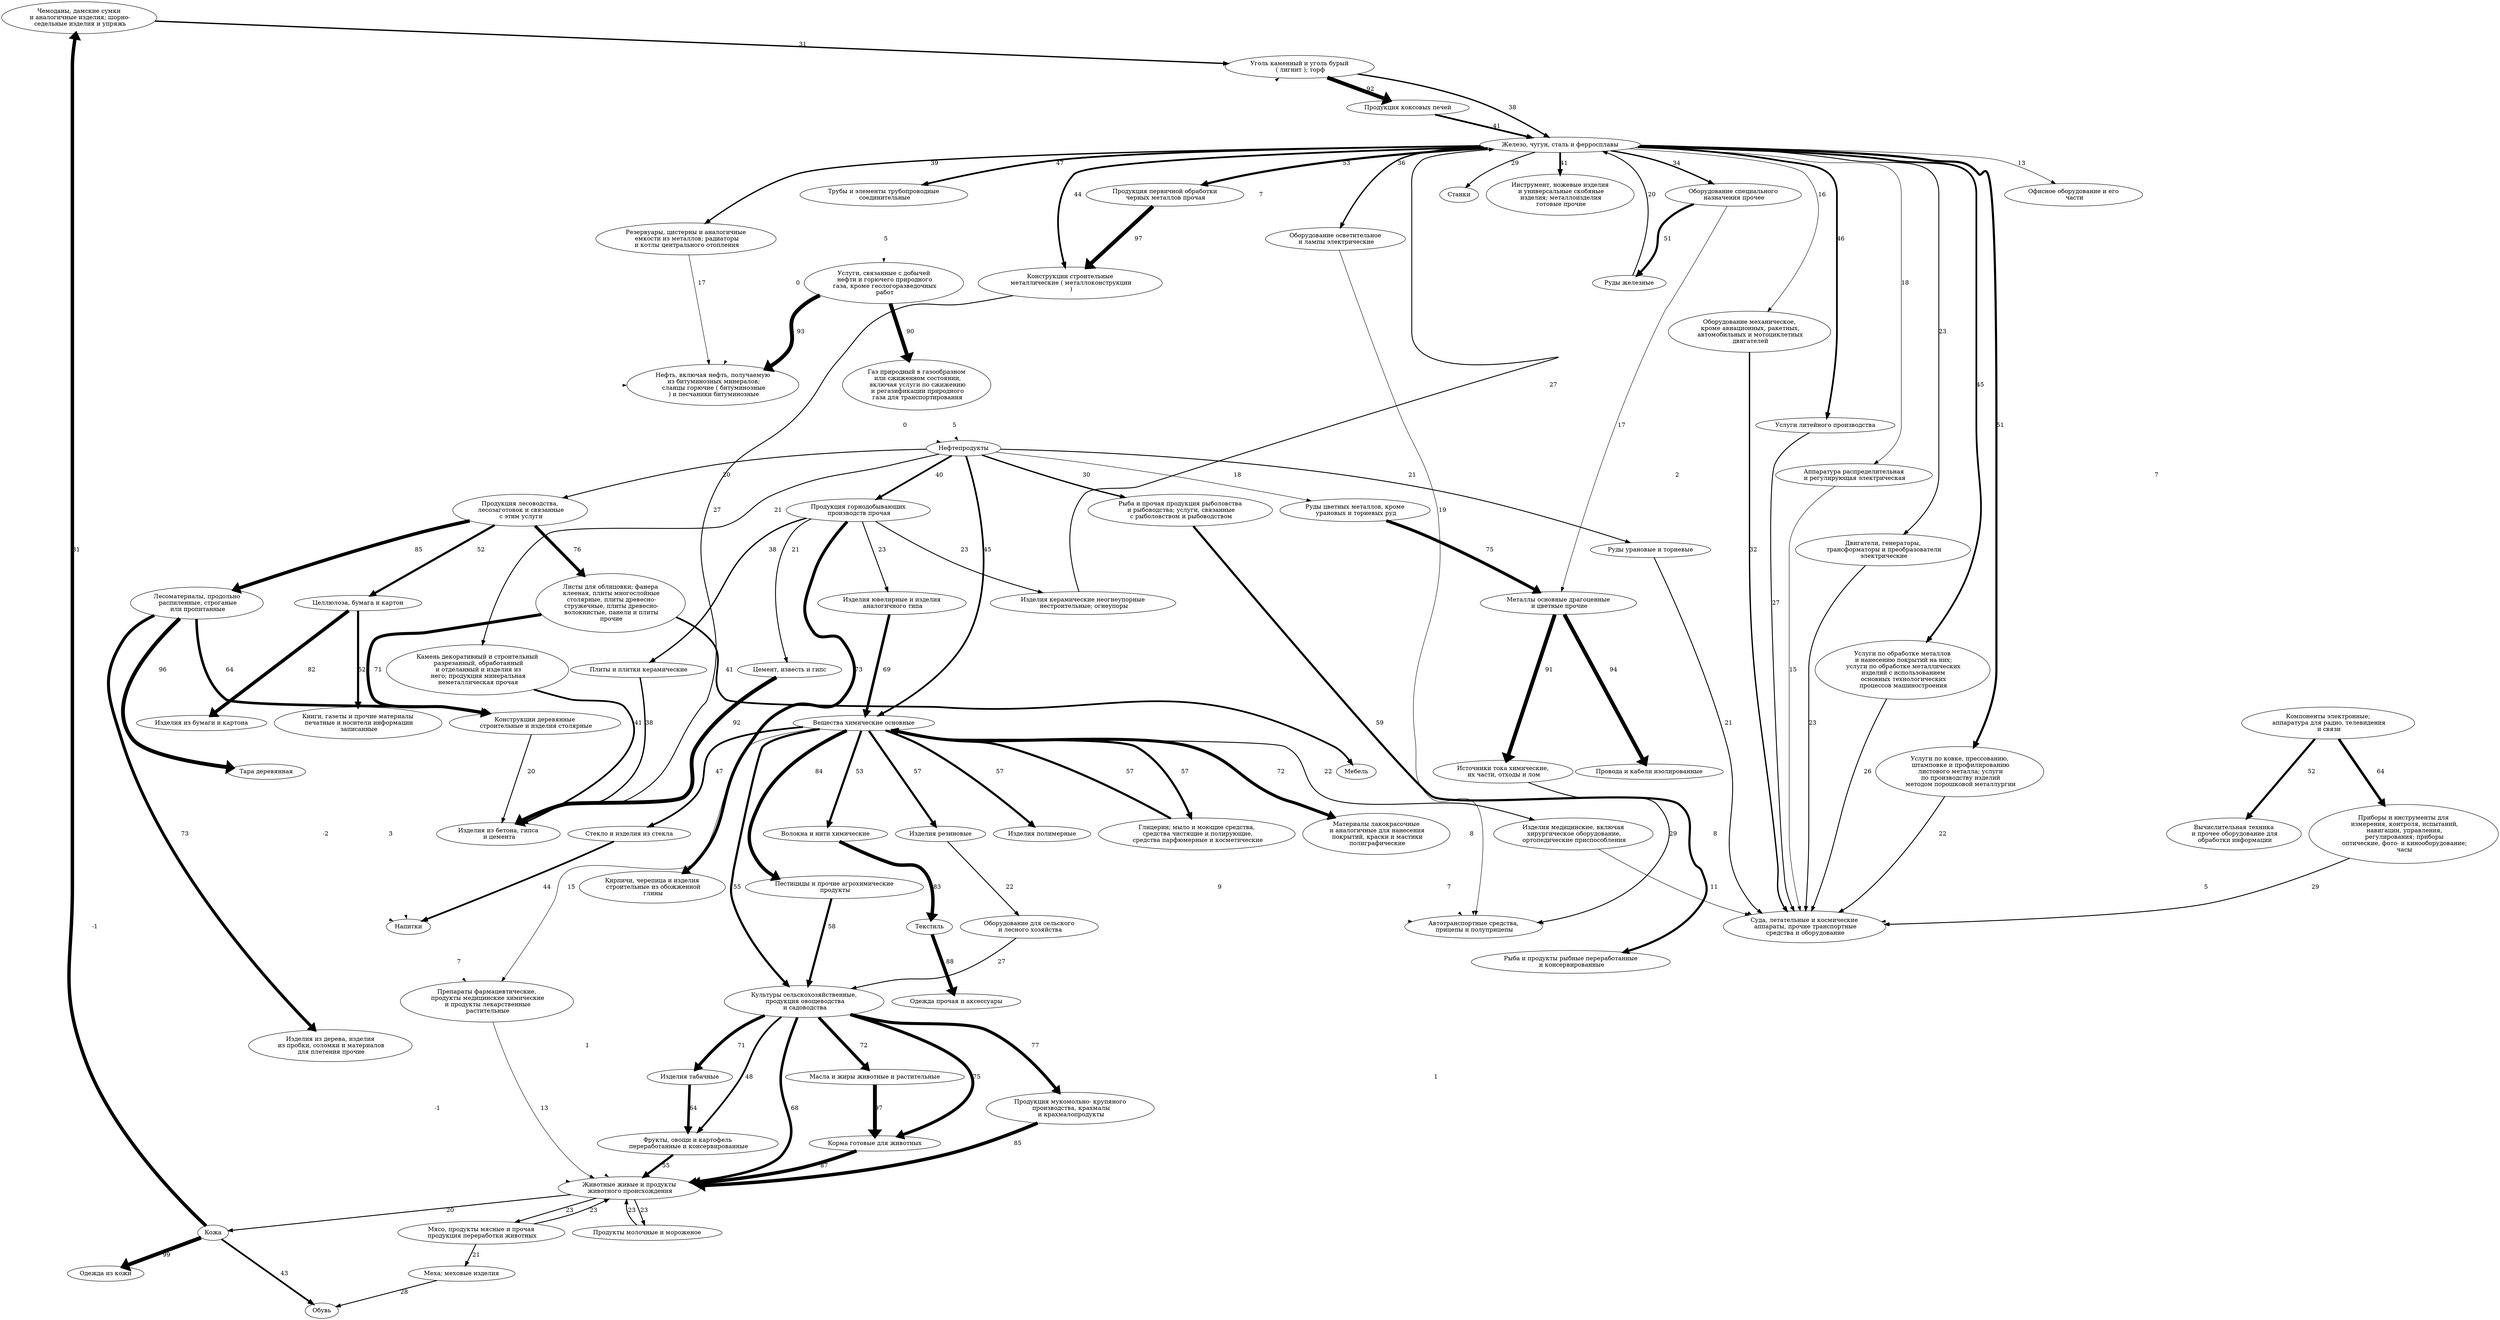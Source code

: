 digraph a {
	"Чемоданы, дамские сумки
 и аналогичные изделия; шорно-
 седельные изделия и упряжь" -> "Уголь каменный и уголь бурый
 ( лигнит ); торф" [label="31", penwidth="3"];
	"Оборудование осветительное
 и лампы электрические" -> "Автотранспортные средства,
 прицепы и полуприцепы" [label="19", penwidth="1"];
	"Изделия табачные" -> "Фрукты, овощи и картофель
 переработанные и консервированные" [label="64", penwidth="6"];
	"Изделия резиновые" -> "Автотранспортные средства,
 прицепы и полуприцепы" [label="9", penwidth="0"];
	"Изделия резиновые" -> "Оборудование для сельского
 и лесного хозяйства" [label="22", penwidth="2"];
	"Животные живые и продукты
 животного происхождения" -> "Мясо, продукты мясные и прочая
 продукция переработки животных" [label="23", penwidth="2"];
	"Животные живые и продукты
 животного происхождения" -> "Продукты молочные и мороженое" [label="23", penwidth="2"];
	"Животные живые и продукты
 животного происхождения" -> "Кожа" [label="20", penwidth="2"];
	"Нефть, включая нефть, получаемую
 из битуминозных минералов;
 сланцы горючие ( битуминозные
 ) и песчаники битуминозные" -> "Нефтепродукты" [label="0", penwidth="0"];
	"Глицерин; мыло и моющие средства,
 средства чистящие и полирующие,
 средства парфюмерные и косметические" -> "Вещества химические основные" [label="57", penwidth="5"];
	"Тара деревянная" -> "Напитки" [label="-2", penwidth="0"];
	"Пестициды и прочие агрохимические
 продукты" -> "Культуры сельскохозяйственные,
 продукция овощеводства
 и садоводства" [label="58", penwidth="5"];
	"Конструкции строительные
 металлические ( металлоконструкции
 )" -> "Изделия из бетона, гипса
 и цемента" [label="27", penwidth="2"];
	"Металлы основные драгоценные
 и цветные прочие" -> "Источники тока химические,
 их части, отходы и лом" [label="91", penwidth="9"];
	"Металлы основные драгоценные
 и цветные прочие" -> "Провода и кабели изолированные" [label="94", penwidth="9"];
	"Целлюлоза, бумага и картон" -> "Книги, газеты и прочие материалы
 печатные и носители информации
 записанные" [label="52", penwidth="5"];
	"Целлюлоза, бумага и картон" -> "Изделия из бумаги и картона" [label="82", penwidth="8"];
	"Руды урановые и ториевые" -> "Суда, летательные и космические
 аппараты, прочие транспортные
 средства и оборудование" [label="21", penwidth="2"];
	"Железо, чугун, сталь и ферросплавы" -> "Оборудование осветительное
 и лампы электрические" [label="36", penwidth="3"];
	"Железо, чугун, сталь и ферросплавы" -> "Офисное оборудование и его
 части" [label="13", penwidth="1"];
	"Железо, чугун, сталь и ферросплавы" -> "Конструкции строительные
 металлические ( металлоконструкции
 )" [label="44", penwidth="4"];
	"Железо, чугун, сталь и ферросплавы" -> "Суда, летательные и космические
 аппараты, прочие транспортные
 средства и оборудование" [label="7", penwidth="0"];
	"Железо, чугун, сталь и ферросплавы" -> "Оборудование механическое,
 кроме авиационных, ракетных,
 автомобильных и мотоциклетных
 двигателей" [label="16", penwidth="1"];
	"Железо, чугун, сталь и ферросплавы" -> "Продукция первичной обработки
 черных металлов прочая" [label="53", penwidth="5"];
	"Железо, чугун, сталь и ферросплавы" -> "Услуги литейного производства" [label="46", penwidth="4"];
	"Железо, чугун, сталь и ферросплавы" -> "Резервуары, цистерны и аналогичные
 емкости из металлов; радиаторы
 и котлы центрального отопления" [label="39", penwidth="3"];
	"Железо, чугун, сталь и ферросплавы" -> "Трубы и элементы трубопроводные
 соединительные" [label="47", penwidth="4"];
	"Железо, чугун, сталь и ферросплавы" -> "Автотранспортные средства,
 прицепы и полуприцепы" [label="2", penwidth="0"];
	"Железо, чугун, сталь и ферросплавы" -> "Аппаратура распределительная
 и регулирующая электрическая" [label="18", penwidth="1"];
	"Железо, чугун, сталь и ферросплавы" -> "Оборудование специального
 назначения прочее" [label="34", penwidth="3"];
	"Железо, чугун, сталь и ферросплавы" -> "Двигатели, генераторы,
 трансформаторы и преобразователи
 электрические" [label="23", penwidth="2"];
	"Железо, чугун, сталь и ферросплавы" -> "Услуги по обработке металлов
 и нанесению покрытий на них;
 услуги по обработке металлических
 изделий с использованием
 основных технологических
 процессов машиностроения" [label="45", penwidth="4"];
	"Железо, чугун, сталь и ферросплавы" -> "Станки" [label="29", penwidth="2"];
	"Железо, чугун, сталь и ферросплавы" -> "Инструмент, ножевые изделия
 и универсальные скобяные
 изделия; металлоизделия
 готовые прочие" [label="41", penwidth="4"];
	"Железо, чугун, сталь и ферросплавы" -> "Услуги по ковке, прессованию,
 штамповке и профилированию
 листового металла; услуги
 по производству изделий
 методом порошковой металлургии" [label="51", penwidth="5"];
	"Мебель" -> "Автотранспортные средства,
 прицепы и полуприцепы" [label="8", penwidth="0"];
	"Плиты и плитки керамические" -> "Изделия из бетона, гипса
 и цемента" [label="38", penwidth="3"];
	"Оборудование механическое,
 кроме авиационных, ракетных,
 автомобильных и мотоциклетных
 двигателей" -> "Суда, летательные и космические
 аппараты, прочие транспортные
 средства и оборудование" [label="32", penwidth="3"];
	"Приборы и инструменты для
 измерения, контроля, испытаний,
 навигации, управления,
 регулирования; приборы
 оптические, фото- и кинооборудование;
 часы" -> "Суда, летательные и космические
 аппараты, прочие транспортные
 средства и оборудование" [label="29", penwidth="2"];
	"Продукция первичной обработки
 черных металлов прочая" -> "Конструкции строительные
 металлические ( металлоконструкции
 )" [label="97", penwidth="9"];
	"Услуги литейного производства" -> "Суда, летательные и космические
 аппараты, прочие транспортные
 средства и оборудование" [label="27", penwidth="2"];
	"Руды железные" -> "Железо, чугун, сталь и ферросплавы" [label="20", penwidth="2"];
	"Рыба и продукты рыбные переработанные
 и консервированные" -> "Животные живые и продукты
 животного происхождения" [label="1", penwidth="0"];
	"Резервуары, цистерны и аналогичные
 емкости из металлов; радиаторы
 и котлы центрального отопления" -> "Нефть, включая нефть, получаемую
 из битуминозных минералов;
 сланцы горючие ( битуминозные
 ) и песчаники битуминозные" [label="17", penwidth="1"];
	"Компоненты электронные;
 аппаратура для радио, телевидения
 и связи" -> "Приборы и инструменты для
 измерения, контроля, испытаний,
 навигации, управления,
 регулирования; приборы
 оптические, фото- и кинооборудование;
 часы" [label="64", penwidth="6"];
	"Компоненты электронные;
 аппаратура для радио, телевидения
 и связи" -> "Вычислительная техника
 и прочее оборудование для
 обработки информации" [label="52", penwidth="5"];
	"Трубы и элементы трубопроводные
 соединительные" -> "Нефть, включая нефть, получаемую
 из битуминозных минералов;
 сланцы горючие ( битуминозные
 ) и песчаники битуминозные" [label="0", penwidth="0"];
	"Трубы и элементы трубопроводные
 соединительные" -> "Услуги, связанные с добычей
 нефти и горючего природного
 газа, кроме геологоразведочных
 работ" [label="5", penwidth="0"];
	"Мясо, продукты мясные и прочая
 продукция переработки животных" -> "Животные живые и продукты
 животного происхождения" [label="23", penwidth="2"];
	"Мясо, продукты мясные и прочая
 продукция переработки животных" -> "Меха; меховые изделия" [label="21", penwidth="2"];
	"Оборудование для сельского
 и лесного хозяйства" -> "Культуры сельскохозяйственные,
 продукция овощеводства
 и садоводства" [label="27", penwidth="2"];
	"Камень декоративный и строительный
 разрезанный, обработанный
 и отделанный и изделия из
 него; продукция минеральная
 неметаллическая прочая" -> "Изделия из бетона, гипса
 и цемента" [label="41", penwidth="4"];
	"Аппаратура распределительная
 и регулирующая электрическая" -> "Суда, летательные и космические
 аппараты, прочие транспортные
 средства и оборудование" [label="15", penwidth="1"];
	"Руды цветных металлов, кроме
 урановых и ториевых руд" -> "Металлы основные драгоценные
 и цветные прочие" [label="75", penwidth="7"];
	"Изделия из дерева, изделия
 из пробки, соломки и материалов
 для плетения прочие" -> "Животные живые и продукты
 животного происхождения" [label="-1", penwidth="0"];
	"Нефтепродукты" -> "Руды урановые и ториевые" [label="21", penwidth="2"];
	"Нефтепродукты" -> "Камень декоративный и строительный
 разрезанный, обработанный
 и отделанный и изделия из
 него; продукция минеральная
 неметаллическая прочая" [label="21", penwidth="2"];
	"Нефтепродукты" -> "Руды цветных металлов, кроме
 урановых и ториевых руд" [label="18", penwidth="1"];
	"Нефтепродукты" -> "Вещества химические основные" [label="45", penwidth="4"];
	"Нефтепродукты" -> "Рыба и прочая продукция рыболовства
 и рыбоводства; услуги, связанные
 с рыболовством и рыбоводством" [label="30", penwidth="3"];
	"Нефтепродукты" -> "Продукция горнодобывающих
 производств прочая" [label="40", penwidth="4"];
	"Нефтепродукты" -> "Продукция лесоводства,
 лесозаготовок и связанные
 с этим услуги" [label="20", penwidth="2"];
	"Нефтепродукты" -> "Уголь каменный и уголь бурый
 ( лигнит ); торф" [label="7", penwidth="0"];
	"Продукты молочные и мороженое" -> "Животные живые и продукты
 животного происхождения" [label="23", penwidth="2"];
	"Текстиль" -> "Одежда прочая и аксессуары" [label="88", penwidth="8"];
	"Вещества химические основные" -> "Изделия резиновые" [label="57", penwidth="5"];
	"Вещества химические основные" -> "Глицерин; мыло и моющие средства,
 средства чистящие и полирующие,
 средства парфюмерные и косметические" [label="57", penwidth="5"];
	"Вещества химические основные" -> "Пестициды и прочие агрохимические
 продукты" [label="84", penwidth="8"];
	"Вещества химические основные" -> "Материалы лакокрасочные
 и аналогичные для нанесения
 покрытий, краски и мастики
 полиграфические" [label="72", penwidth="7"];
	"Вещества химические основные" -> "Изделия медицинские, включая
 хирургическое оборудование,
 ортопедические приспособления" [label="22", penwidth="2"];
	"Вещества химические основные" -> "Изделия полимерные" [label="57", penwidth="5"];
	"Вещества химические основные" -> "Культуры сельскохозяйственные,
 продукция овощеводства
 и садоводства" [label="55", penwidth="5"];
	"Вещества химические основные" -> "Препараты фармацевтические,
 продукты медицинские химические
 и продукты лекарственные
 растительные" [label="15", penwidth="1"];
	"Вещества химические основные" -> "Стекло и изделия из стекла" [label="47", penwidth="4"];
	"Вещества химические основные" -> "Волокна и нити химические" [label="53", penwidth="5"];
	"Кожа" -> "Чемоданы, дамские сумки
 и аналогичные изделия; шорно-
 седельные изделия и упряжь" [label="81", penwidth="8"];
	"Кожа" -> "Обувь" [label="43", penwidth="4"];
	"Кожа" -> "Одежда из кожи" [label="99", penwidth="9"];
	"Масла и жиры животные и растительные" -> "Корма готовые для животных" [label="97", penwidth="9"];
	"Конструкции деревянные
 строительные и изделия столярные" -> "Изделия из бетона, гипса
 и цемента" [label="20", penwidth="2"];
	"Материалы лакокрасочные
 и аналогичные для нанесения
 покрытий, краски и мастики
 полиграфические" -> "Автотранспортные средства,
 прицепы и полуприцепы" [label="7", penwidth="0"];
	"Источники тока химические,
 их части, отходы и лом" -> "Автотранспортные средства,
 прицепы и полуприцепы" [label="29", penwidth="2"];
	"Продукция коксовых печей" -> "Железо, чугун, сталь и ферросплавы" [label="41", penwidth="4"];
	"Рыба и прочая продукция рыболовства
 и рыбоводства; услуги, связанные
 с рыболовством и рыбоводством" -> "Рыба и продукты рыбные переработанные
 и консервированные" [label="59", penwidth="5"];
	"Продукция горнодобывающих
 производств прочая" -> "Плиты и плитки керамические" [label="38", penwidth="3"];
	"Продукция горнодобывающих
 производств прочая" -> "Изделия ювелирные и изделия
 аналогичного типа" [label="23", penwidth="2"];
	"Продукция горнодобывающих
 производств прочая" -> "Изделия керамические неогнеупорные
 нестроительные; огнеупоры" [label="23", penwidth="2"];
	"Продукция горнодобывающих
 производств прочая" -> "Цемент, известь и гипс" [label="21", penwidth="2"];
	"Продукция горнодобывающих
 производств прочая" -> "Кирпичи, черепица и изделия
 строительные из обожженной
 глины" [label="73", penwidth="7"];
	"Изделия ювелирные и изделия
 аналогичного типа" -> "Вещества химические основные" [label="69", penwidth="6"];
	"Изделия медицинские, включая
 хирургическое оборудование,
 ортопедические приспособления" -> "Суда, летательные и космические
 аппараты, прочие транспортные
 средства и оборудование" [label="11", penwidth="1"];
	"Вычислительная техника
 и прочее оборудование для
 обработки информации" -> "Суда, летательные и космические
 аппараты, прочие транспортные
 средства и оборудование" [label="5", penwidth="0"];
	"Услуги, связанные с добычей
 нефти и горючего природного
 газа, кроме геологоразведочных
 работ" -> "Нефть, включая нефть, получаемую
 из битуминозных минералов;
 сланцы горючие ( битуминозные
 ) и песчаники битуминозные" [label="93", penwidth="9"];
	"Услуги, связанные с добычей
 нефти и горючего природного
 газа, кроме геологоразведочных
 работ" -> "Газ природный в газообразном
 или сжиженном состоянии,
 включая услуги по сжижению
 и регазификации природного
 газа для транспортирования" [label="90", penwidth="9"];
	"Продукция лесоводства,
 лесозаготовок и связанные
 с этим услуги" -> "Целлюлоза, бумага и картон" [label="52", penwidth="5"];
	"Продукция лесоводства,
 лесозаготовок и связанные
 с этим услуги" -> "Лесоматериалы, продольно
 распиленные, строганые
 или пропитанные" [label="85", penwidth="8"];
	"Продукция лесоводства,
 лесозаготовок и связанные
 с этим услуги" -> "Листы для облицовки; фанера
 клееная, плиты многослойные
 столярные, плиты древесно-
 стружечные, плиты древесно-
 волокнистые, панели и плиты
 прочие" [label="76", penwidth="7"];
	"Культуры сельскохозяйственные,
 продукция овощеводства
 и садоводства" -> "Изделия табачные" [label="71", penwidth="7"];
	"Культуры сельскохозяйственные,
 продукция овощеводства
 и садоводства" -> "Животные живые и продукты
 животного происхождения" [label="68", penwidth="6"];
	"Культуры сельскохозяйственные,
 продукция овощеводства
 и садоводства" -> "Масла и жиры животные и растительные" [label="72", penwidth="7"];
	"Культуры сельскохозяйственные,
 продукция овощеводства
 и садоводства" -> "Фрукты, овощи и картофель
 переработанные и консервированные" [label="48", penwidth="4"];
	"Культуры сельскохозяйственные,
 продукция овощеводства
 и садоводства" -> "Продукция мукомольно- крупяного
 производства, крахмалы
 и крахмалопродукты" [label="77", penwidth="7"];
	"Культуры сельскохозяйственные,
 продукция овощеводства
 и садоводства" -> "Корма готовые для животных" [label="75", penwidth="7"];
	"Оборудование специального
 назначения прочее" -> "Металлы основные драгоценные
 и цветные прочие" [label="17", penwidth="1"];
	"Оборудование специального
 назначения прочее" -> "Руды железные" [label="51", penwidth="5"];
	"Двигатели, генераторы,
 трансформаторы и преобразователи
 электрические" -> "Суда, летательные и космические
 аппараты, прочие транспортные
 средства и оборудование" [label="23", penwidth="2"];
	"Услуги по обработке металлов
 и нанесению покрытий на них;
 услуги по обработке металлических
 изделий с использованием
 основных технологических
 процессов машиностроения" -> "Суда, летательные и космические
 аппараты, прочие транспортные
 средства и оборудование" [label="26", penwidth="2"];
	"Препараты фармацевтические,
 продукты медицинские химические
 и продукты лекарственные
 растительные" -> "Животные живые и продукты
 животного происхождения" [label="13", penwidth="1"];
	"Лесоматериалы, продольно
 распиленные, строганые
 или пропитанные" -> "Тара деревянная" [label="96", penwidth="9"];
	"Лесоматериалы, продольно
 распиленные, строганые
 или пропитанные" -> "Изделия из дерева, изделия
 из пробки, соломки и материалов
 для плетения прочие" [label="73", penwidth="7"];
	"Лесоматериалы, продольно
 распиленные, строганые
 или пропитанные" -> "Конструкции деревянные
 строительные и изделия столярные" [label="64", penwidth="6"];
	"Стекло и изделия из стекла" -> "Напитки" [label="44", penwidth="4"];
	"Изделия из бумаги и картона" -> "Напитки" [label="3", penwidth="0"];
	"Изделия керамические неогнеупорные
 нестроительные; огнеупоры" -> "Железо, чугун, сталь и ферросплавы" [label="27", penwidth="2"];
	"Волокна и нити химические" -> "Текстиль" [label="83", penwidth="8"];
	"Цемент, известь и гипс" -> "Изделия из бетона, гипса
 и цемента" [label="92", penwidth="9"];
	"Листы для облицовки; фанера
 клееная, плиты многослойные
 столярные, плиты древесно-
 стружечные, плиты древесно-
 волокнистые, панели и плиты
 прочие" -> "Мебель" [label="41", penwidth="4"];
	"Листы для облицовки; фанера
 клееная, плиты многослойные
 столярные, плиты древесно-
 стружечные, плиты древесно-
 волокнистые, панели и плиты
 прочие" -> "Конструкции деревянные
 строительные и изделия столярные" [label="71", penwidth="7"];
	"Фрукты, овощи и картофель
 переработанные и консервированные" -> "Животные живые и продукты
 животного происхождения" [label="55", penwidth="5"];
	"Уголь каменный и уголь бурый
 ( лигнит ); торф" -> "Железо, чугун, сталь и ферросплавы" [label="38", penwidth="3"];
	"Уголь каменный и уголь бурый
 ( лигнит ); торф" -> "Продукция коксовых печей" [label="92", penwidth="9"];
	"Газ природный в газообразном
 или сжиженном состоянии,
 включая услуги по сжижению
 и регазификации природного
 газа для транспортирования" -> "Нефтепродукты" [label="5", penwidth="0"];
	"Одежда из кожи" -> "Нефть, включая нефть, получаемую
 из битуминозных минералов;
 сланцы горючие ( битуминозные
 ) и песчаники битуминозные" [label="-1", penwidth="0"];
	"Меха; меховые изделия" -> "Обувь" [label="28", penwidth="2"];
	"Провода и кабели изолированные" -> "Суда, летательные и космические
 аппараты, прочие транспортные
 средства и оборудование" [label="8", penwidth="0"];
	"Продукция мукомольно- крупяного
 производства, крахмалы
 и крахмалопродукты" -> "Животные живые и продукты
 животного происхождения" [label="85", penwidth="8"];
	"Кирпичи, черепица и изделия
 строительные из обожженной
 глины" -> "Животные живые и продукты
 животного происхождения" [label="1", penwidth="0"];
	"Услуги по ковке, прессованию,
 штамповке и профилированию
 листового металла; услуги
 по производству изделий
 методом порошковой металлургии" -> "Суда, летательные и космические
 аппараты, прочие транспортные
 средства и оборудование" [label="22", penwidth="2"];
	"Корма готовые для животных" -> "Животные живые и продукты
 животного происхождения" [label="87", penwidth="8"];
	"Напитки" -> "Препараты фармацевтические,
 продукты медицинские химические
 и продукты лекарственные
 растительные" [label="7", penwidth="0"];
}
